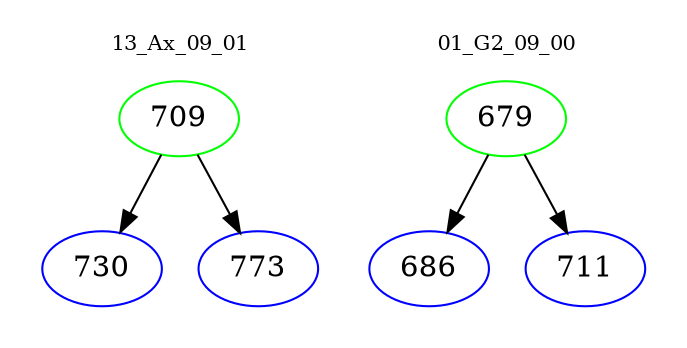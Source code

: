 digraph{
subgraph cluster_0 {
color = white
label = "13_Ax_09_01";
fontsize=10;
T0_709 [label="709", color="green"]
T0_709 -> T0_730 [color="black"]
T0_730 [label="730", color="blue"]
T0_709 -> T0_773 [color="black"]
T0_773 [label="773", color="blue"]
}
subgraph cluster_1 {
color = white
label = "01_G2_09_00";
fontsize=10;
T1_679 [label="679", color="green"]
T1_679 -> T1_686 [color="black"]
T1_686 [label="686", color="blue"]
T1_679 -> T1_711 [color="black"]
T1_711 [label="711", color="blue"]
}
}
